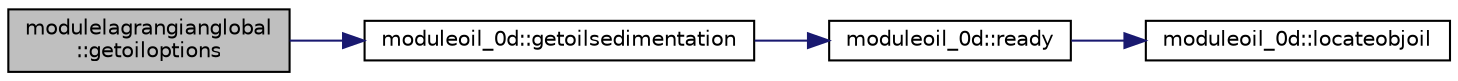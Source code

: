 digraph "modulelagrangianglobal::getoiloptions"
{
 // LATEX_PDF_SIZE
  edge [fontname="Helvetica",fontsize="10",labelfontname="Helvetica",labelfontsize="10"];
  node [fontname="Helvetica",fontsize="10",shape=record];
  rankdir="LR";
  Node1 [label="modulelagrangianglobal\l::getoiloptions",height=0.2,width=0.4,color="black", fillcolor="grey75", style="filled", fontcolor="black",tooltip=" "];
  Node1 -> Node2 [color="midnightblue",fontsize="10",style="solid"];
  Node2 [label="moduleoil_0d::getoilsedimentation",height=0.2,width=0.4,color="black", fillcolor="white", style="filled",URL="$namespacemoduleoil__0d.html#a76e417f6fa89172bc195c9dca9d10dc7",tooltip=" "];
  Node2 -> Node3 [color="midnightblue",fontsize="10",style="solid"];
  Node3 [label="moduleoil_0d::ready",height=0.2,width=0.4,color="black", fillcolor="white", style="filled",URL="$namespacemoduleoil__0d.html#a5cfb3f6c158c2f89ed12f50f11b66786",tooltip=" "];
  Node3 -> Node4 [color="midnightblue",fontsize="10",style="solid"];
  Node4 [label="moduleoil_0d::locateobjoil",height=0.2,width=0.4,color="black", fillcolor="white", style="filled",URL="$namespacemoduleoil__0d.html#a9c7229be13ce2cc83e0f461b6355f4fa",tooltip=" "];
}
